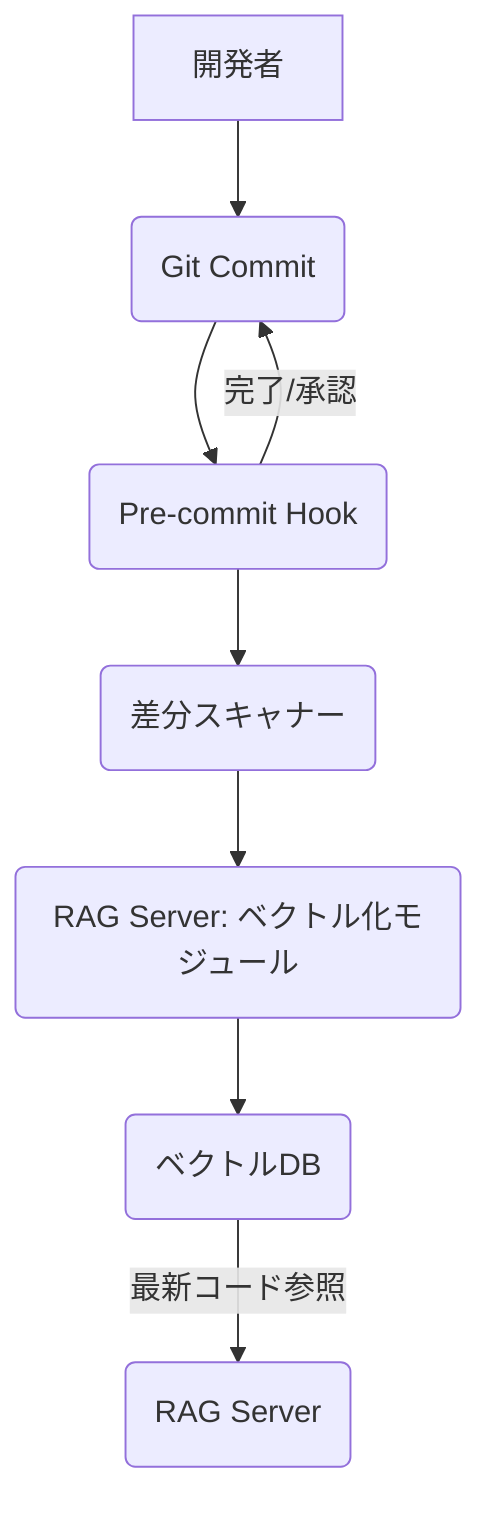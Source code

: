 graph TD
    Developer[開発者] --> GitCommit(Git Commit)
    GitCommit --> PreCommitHook(Pre-commit Hook)
    PreCommitHook --> DiffScanner(差分スキャナー)
    DiffScanner --> VectorizationModule(RAG Server: ベクトル化モジュール)
    VectorizationModule --> VectorDB(ベクトルDB)
    VectorDB -- 最新コード参照 --> RAGServer(RAG Server)
    PreCommitHook -- 完了/承認 --> GitCommit